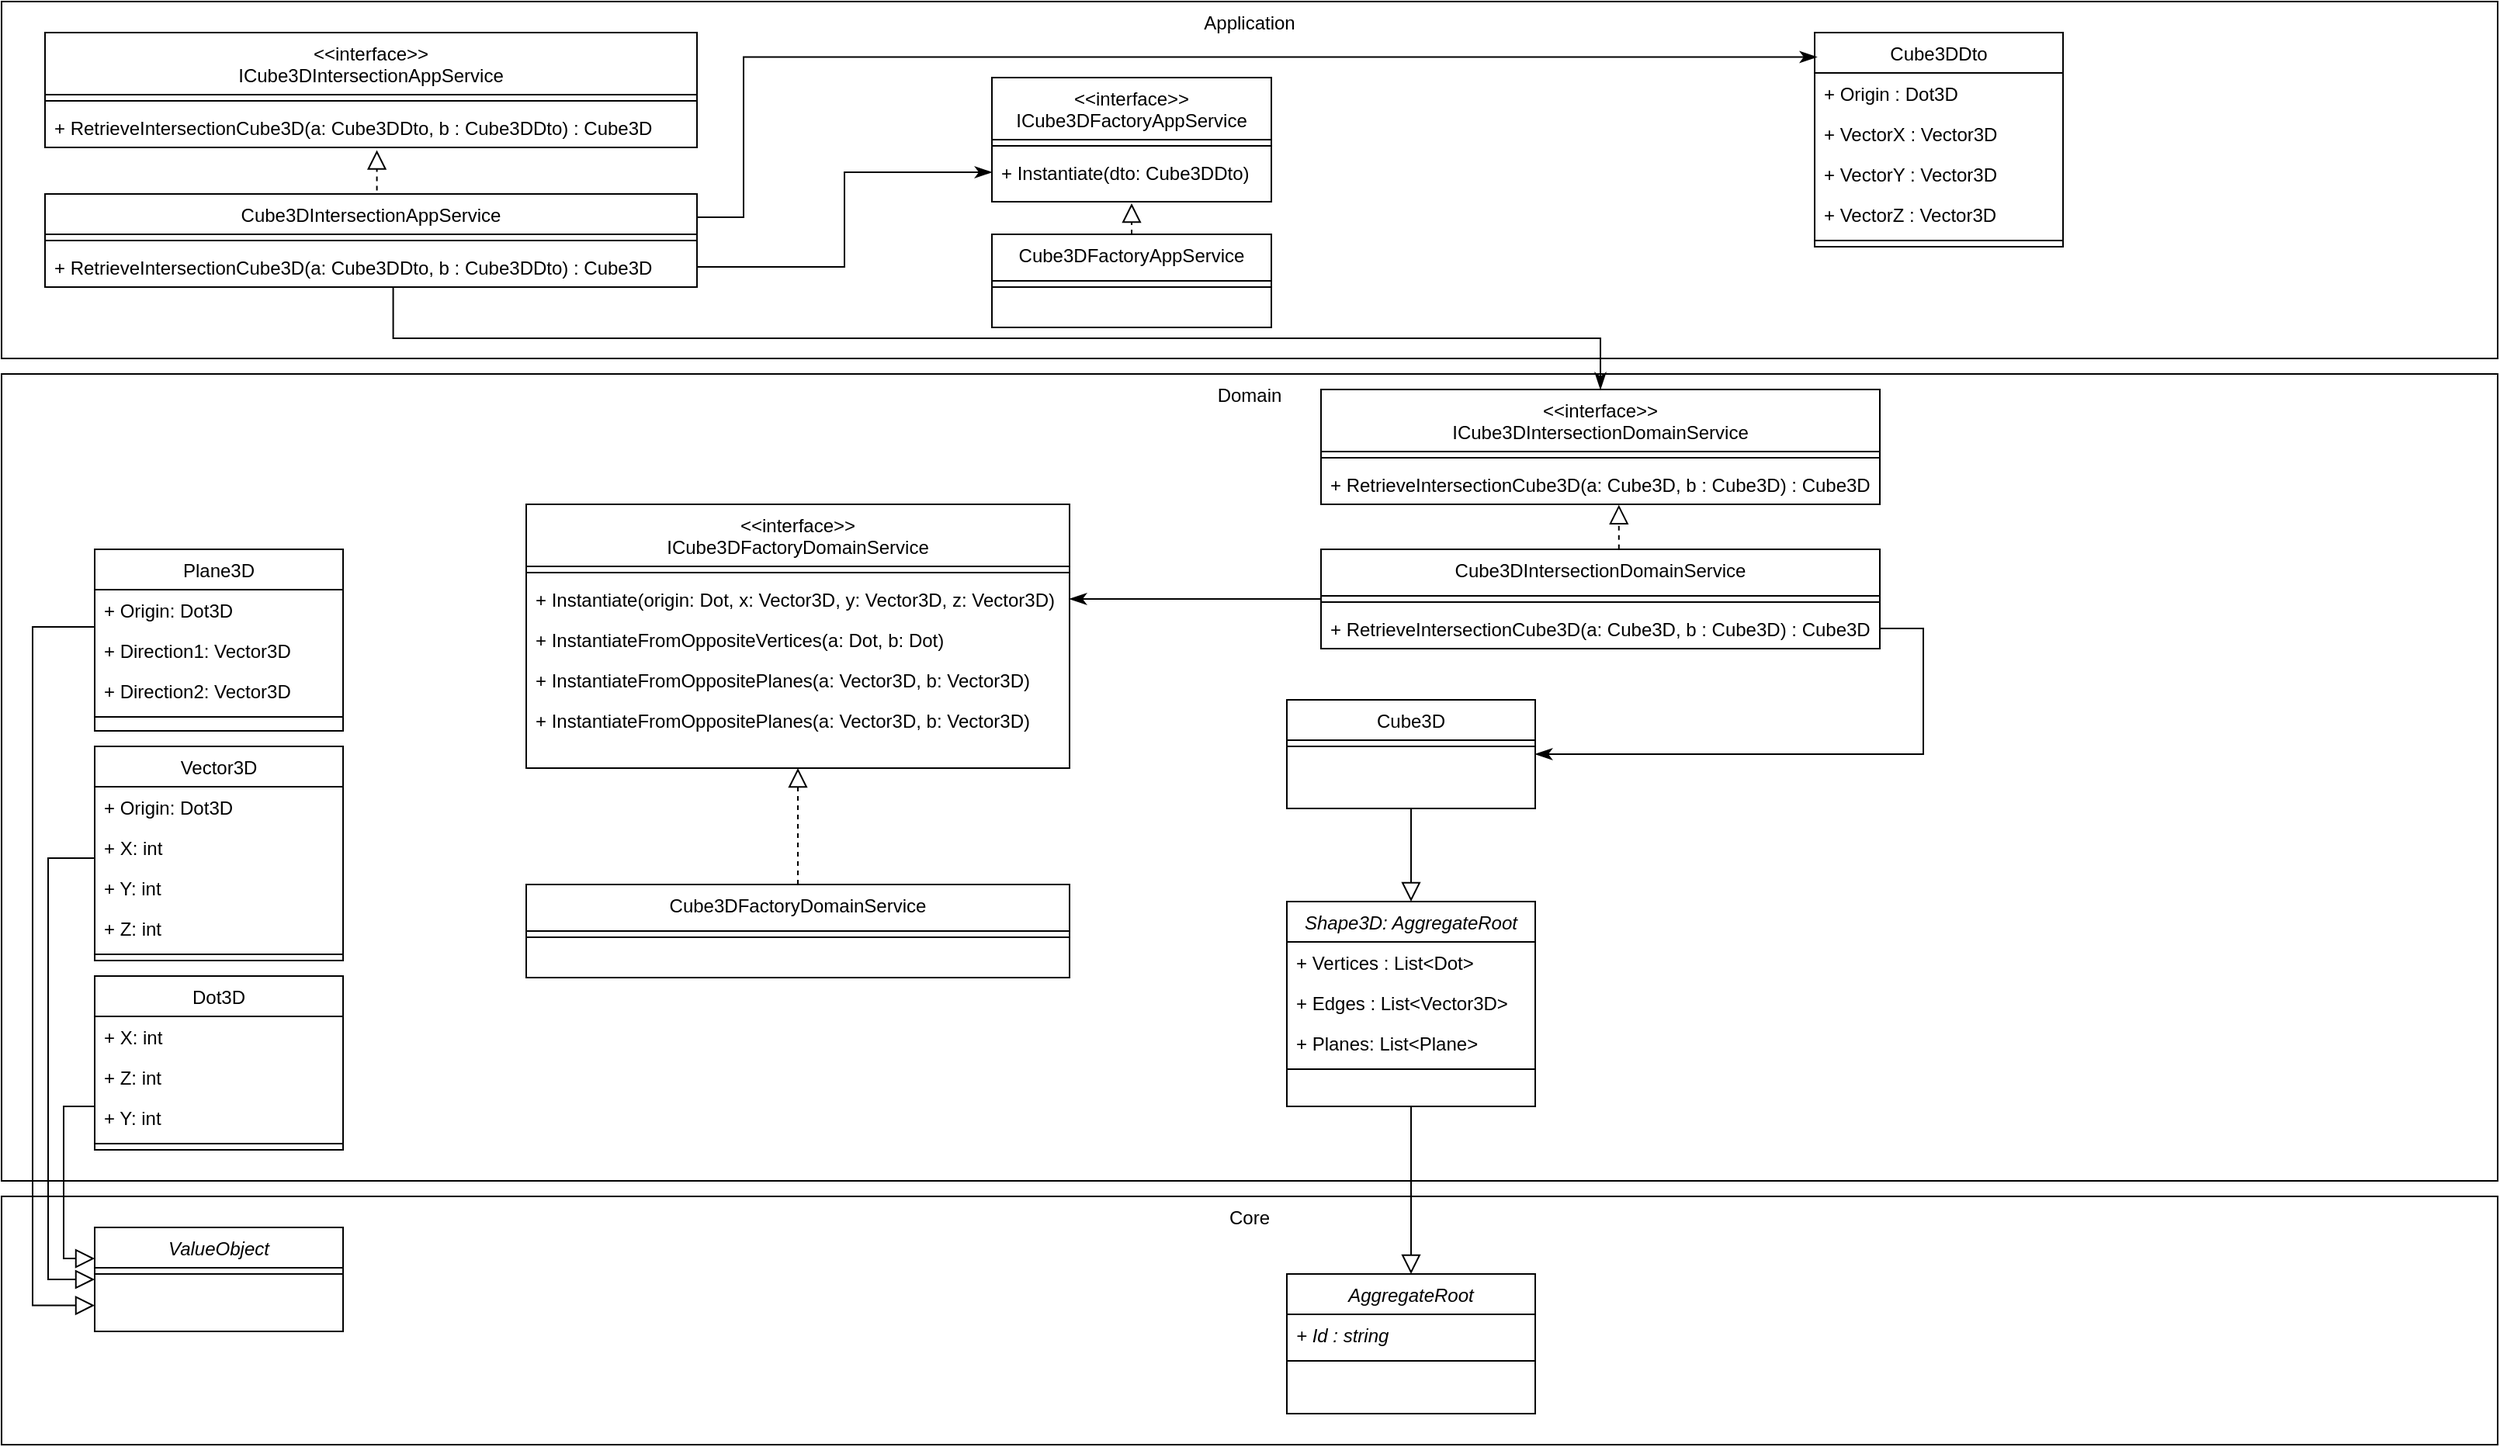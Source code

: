 <mxfile version="13.7.9" type="device"><diagram id="C5RBs43oDa-KdzZeNtuy" name="Page-1"><mxGraphModel dx="920" dy="585" grid="1" gridSize="10" guides="1" tooltips="1" connect="1" arrows="1" fold="1" page="1" pageScale="1" pageWidth="827" pageHeight="1169" math="0" shadow="0"><root><mxCell id="WIyWlLk6GJQsqaUBKTNV-0"/><mxCell id="WIyWlLk6GJQsqaUBKTNV-1" parent="WIyWlLk6GJQsqaUBKTNV-0"/><mxCell id="9ZhF-vQbe9T78uoRHSer-0" value="Domain" style="rounded=0;html=1;align=center;verticalAlign=top;labelBackgroundColor=none;whiteSpace=wrap;" parent="WIyWlLk6GJQsqaUBKTNV-1" vertex="1"><mxGeometry x="12" y="300" width="1608" height="520" as="geometry"/></mxCell><mxCell id="9ZhF-vQbe9T78uoRHSer-1" value="Application" style="rounded=0;html=1;align=center;verticalAlign=top;labelBackgroundColor=none;whiteSpace=wrap;" parent="WIyWlLk6GJQsqaUBKTNV-1" vertex="1"><mxGeometry x="12" y="60" width="1608" height="230" as="geometry"/></mxCell><mxCell id="9ZhF-vQbe9T78uoRHSer-47" value="&lt;&lt;interface&gt;&gt;&#10;ICube3DIntersectionDomainService" style="swimlane;fontStyle=0;align=center;verticalAlign=top;childLayout=stackLayout;horizontal=1;startSize=40;horizontalStack=0;resizeParent=1;resizeLast=0;collapsible=1;marginBottom=0;rounded=0;shadow=0;strokeWidth=1;" parent="WIyWlLk6GJQsqaUBKTNV-1" vertex="1"><mxGeometry x="862" y="310" width="360" height="74" as="geometry"><mxRectangle x="340" y="380" width="170" height="26" as="alternateBounds"/></mxGeometry></mxCell><mxCell id="9ZhF-vQbe9T78uoRHSer-48" value="" style="line;html=1;strokeWidth=1;align=left;verticalAlign=middle;spacingTop=-1;spacingLeft=3;spacingRight=3;rotatable=0;labelPosition=right;points=[];portConstraint=eastwest;" parent="9ZhF-vQbe9T78uoRHSer-47" vertex="1"><mxGeometry y="40" width="360" height="8" as="geometry"/></mxCell><mxCell id="9ZhF-vQbe9T78uoRHSer-49" value="+ RetrieveIntersectionCube3D(a: Cube3D, b : Cube3D) : Cube3D" style="text;align=left;verticalAlign=top;spacingLeft=4;spacingRight=4;overflow=hidden;rotatable=0;points=[[0,0.5],[1,0.5]];portConstraint=eastwest;rounded=0;shadow=0;html=0;" parent="9ZhF-vQbe9T78uoRHSer-47" vertex="1"><mxGeometry y="48" width="360" height="26" as="geometry"/></mxCell><mxCell id="9ZhF-vQbe9T78uoRHSer-92" value="&lt;&lt;interface&gt;&gt;&#10;ICube3DIntersectionAppService" style="swimlane;fontStyle=0;align=center;verticalAlign=top;childLayout=stackLayout;horizontal=1;startSize=40;horizontalStack=0;resizeParent=1;resizeLast=0;collapsible=1;marginBottom=0;rounded=0;shadow=0;strokeWidth=1;" parent="WIyWlLk6GJQsqaUBKTNV-1" vertex="1"><mxGeometry x="40" y="80" width="420" height="74" as="geometry"><mxRectangle x="340" y="380" width="170" height="26" as="alternateBounds"/></mxGeometry></mxCell><mxCell id="9ZhF-vQbe9T78uoRHSer-93" value="" style="line;html=1;strokeWidth=1;align=left;verticalAlign=middle;spacingTop=-1;spacingLeft=3;spacingRight=3;rotatable=0;labelPosition=right;points=[];portConstraint=eastwest;" parent="9ZhF-vQbe9T78uoRHSer-92" vertex="1"><mxGeometry y="40" width="420" height="8" as="geometry"/></mxCell><mxCell id="9ZhF-vQbe9T78uoRHSer-94" value="+ RetrieveIntersectionCube3D(a: Cube3DDto, b : Cube3DDto) : Cube3D" style="text;align=left;verticalAlign=top;spacingLeft=4;spacingRight=4;overflow=hidden;rotatable=0;points=[[0,0.5],[1,0.5]];portConstraint=eastwest;rounded=0;shadow=0;html=0;" parent="9ZhF-vQbe9T78uoRHSer-92" vertex="1"><mxGeometry y="48" width="420" height="26" as="geometry"/></mxCell><mxCell id="9ZhF-vQbe9T78uoRHSer-95" style="edgeStyle=orthogonalEdgeStyle;rounded=0;orthogonalLoop=1;jettySize=auto;html=1;exitX=0.5;exitY=0;exitDx=0;exitDy=0;entryX=0.509;entryY=1.067;entryDx=0;entryDy=0;entryPerimeter=0;dashed=1;endArrow=block;endFill=0;endSize=10;strokeWidth=1;" parent="WIyWlLk6GJQsqaUBKTNV-1" source="9ZhF-vQbe9T78uoRHSer-51" target="9ZhF-vQbe9T78uoRHSer-94" edge="1"><mxGeometry relative="1" as="geometry"/></mxCell><mxCell id="9ZhF-vQbe9T78uoRHSer-96" style="edgeStyle=orthogonalEdgeStyle;rounded=0;orthogonalLoop=1;jettySize=auto;html=1;exitX=1;exitY=0.5;exitDx=0;exitDy=0;entryX=0;entryY=0.5;entryDx=0;entryDy=0;endArrow=classicThin;endFill=1;endSize=8;strokeWidth=1;" parent="WIyWlLk6GJQsqaUBKTNV-1" source="9ZhF-vQbe9T78uoRHSer-53" target="9ZhF-vQbe9T78uoRHSer-99" edge="1"><mxGeometry relative="1" as="geometry"/></mxCell><mxCell id="9ZhF-vQbe9T78uoRHSer-51" value="Cube3DIntersectionAppService" style="swimlane;fontStyle=0;align=center;verticalAlign=top;childLayout=stackLayout;horizontal=1;startSize=26;horizontalStack=0;resizeParent=1;resizeLast=0;collapsible=1;marginBottom=0;rounded=0;shadow=0;strokeWidth=1;" parent="WIyWlLk6GJQsqaUBKTNV-1" vertex="1"><mxGeometry x="40" y="184" width="420" height="60" as="geometry"><mxRectangle x="340" y="380" width="170" height="26" as="alternateBounds"/></mxGeometry></mxCell><mxCell id="9ZhF-vQbe9T78uoRHSer-52" value="" style="line;html=1;strokeWidth=1;align=left;verticalAlign=middle;spacingTop=-1;spacingLeft=3;spacingRight=3;rotatable=0;labelPosition=right;points=[];portConstraint=eastwest;" parent="9ZhF-vQbe9T78uoRHSer-51" vertex="1"><mxGeometry y="26" width="420" height="8" as="geometry"/></mxCell><mxCell id="9ZhF-vQbe9T78uoRHSer-53" value="+ RetrieveIntersectionCube3D(a: Cube3DDto, b : Cube3DDto) : Cube3D" style="text;align=left;verticalAlign=top;spacingLeft=4;spacingRight=4;overflow=hidden;rotatable=0;points=[[0,0.5],[1,0.5]];portConstraint=eastwest;rounded=0;shadow=0;html=0;" parent="9ZhF-vQbe9T78uoRHSer-51" vertex="1"><mxGeometry y="34" width="420" height="26" as="geometry"/></mxCell><mxCell id="9ZhF-vQbe9T78uoRHSer-57" value="Cube3DDto" style="swimlane;fontStyle=0;align=center;verticalAlign=top;childLayout=stackLayout;horizontal=1;startSize=26;horizontalStack=0;resizeParent=1;resizeLast=0;collapsible=1;marginBottom=0;rounded=0;shadow=0;strokeWidth=1;" parent="WIyWlLk6GJQsqaUBKTNV-1" vertex="1"><mxGeometry x="1180" y="80" width="160" height="138" as="geometry"><mxRectangle x="340" y="380" width="170" height="26" as="alternateBounds"/></mxGeometry></mxCell><mxCell id="9ZhF-vQbe9T78uoRHSer-59" value="+ Origin : Dot3D" style="text;align=left;verticalAlign=top;spacingLeft=4;spacingRight=4;overflow=hidden;rotatable=0;points=[[0,0.5],[1,0.5]];portConstraint=eastwest;rounded=0;shadow=0;html=0;" parent="9ZhF-vQbe9T78uoRHSer-57" vertex="1"><mxGeometry y="26" width="160" height="26" as="geometry"/></mxCell><mxCell id="9ZhF-vQbe9T78uoRHSer-60" value="+ VectorX : Vector3D" style="text;align=left;verticalAlign=top;spacingLeft=4;spacingRight=4;overflow=hidden;rotatable=0;points=[[0,0.5],[1,0.5]];portConstraint=eastwest;rounded=0;shadow=0;html=0;" parent="9ZhF-vQbe9T78uoRHSer-57" vertex="1"><mxGeometry y="52" width="160" height="26" as="geometry"/></mxCell><mxCell id="9ZhF-vQbe9T78uoRHSer-61" value="+ VectorY : Vector3D" style="text;align=left;verticalAlign=top;spacingLeft=4;spacingRight=4;overflow=hidden;rotatable=0;points=[[0,0.5],[1,0.5]];portConstraint=eastwest;rounded=0;shadow=0;html=0;" parent="9ZhF-vQbe9T78uoRHSer-57" vertex="1"><mxGeometry y="78" width="160" height="26" as="geometry"/></mxCell><mxCell id="9ZhF-vQbe9T78uoRHSer-62" value="+ VectorZ : Vector3D" style="text;align=left;verticalAlign=top;spacingLeft=4;spacingRight=4;overflow=hidden;rotatable=0;points=[[0,0.5],[1,0.5]];portConstraint=eastwest;rounded=0;shadow=0;html=0;" parent="9ZhF-vQbe9T78uoRHSer-57" vertex="1"><mxGeometry y="104" width="160" height="26" as="geometry"/></mxCell><mxCell id="9ZhF-vQbe9T78uoRHSer-58" value="" style="line;html=1;strokeWidth=1;align=left;verticalAlign=middle;spacingTop=-1;spacingLeft=3;spacingRight=3;rotatable=0;labelPosition=right;points=[];portConstraint=eastwest;" parent="9ZhF-vQbe9T78uoRHSer-57" vertex="1"><mxGeometry y="130" width="160" height="8" as="geometry"/></mxCell><mxCell id="9ZhF-vQbe9T78uoRHSer-97" value="&lt;&lt;interface&gt;&gt;&#10;ICube3DFactoryAppService" style="swimlane;fontStyle=0;align=center;verticalAlign=top;childLayout=stackLayout;horizontal=1;startSize=40;horizontalStack=0;resizeParent=1;resizeLast=0;collapsible=1;marginBottom=0;rounded=0;shadow=0;strokeWidth=1;" parent="WIyWlLk6GJQsqaUBKTNV-1" vertex="1"><mxGeometry x="650" y="109" width="180" height="80" as="geometry"><mxRectangle x="340" y="380" width="170" height="26" as="alternateBounds"/></mxGeometry></mxCell><mxCell id="9ZhF-vQbe9T78uoRHSer-98" value="" style="line;html=1;strokeWidth=1;align=left;verticalAlign=middle;spacingTop=-1;spacingLeft=3;spacingRight=3;rotatable=0;labelPosition=right;points=[];portConstraint=eastwest;" parent="9ZhF-vQbe9T78uoRHSer-97" vertex="1"><mxGeometry y="40" width="180" height="8" as="geometry"/></mxCell><mxCell id="9ZhF-vQbe9T78uoRHSer-99" value="+ Instantiate(dto: Cube3DDto)" style="text;align=left;verticalAlign=top;spacingLeft=4;spacingRight=4;overflow=hidden;rotatable=0;points=[[0,0.5],[1,0.5]];portConstraint=eastwest;rounded=0;shadow=0;html=0;" parent="9ZhF-vQbe9T78uoRHSer-97" vertex="1"><mxGeometry y="48" width="180" height="26" as="geometry"/></mxCell><mxCell id="9ZhF-vQbe9T78uoRHSer-13" value="Core" style="rounded=0;html=1;align=center;verticalAlign=top;labelBackgroundColor=none;whiteSpace=wrap;" parent="WIyWlLk6GJQsqaUBKTNV-1" vertex="1"><mxGeometry x="12" y="830" width="1608" height="160" as="geometry"/></mxCell><mxCell id="9ZhF-vQbe9T78uoRHSer-24" value="ValueObject" style="swimlane;fontStyle=2;align=center;verticalAlign=top;childLayout=stackLayout;horizontal=1;startSize=26;horizontalStack=0;resizeParent=1;resizeLast=0;collapsible=1;marginBottom=0;rounded=0;shadow=0;strokeWidth=1;" parent="WIyWlLk6GJQsqaUBKTNV-1" vertex="1"><mxGeometry x="72" y="850" width="160" height="67" as="geometry"><mxRectangle x="550" y="140" width="160" height="26" as="alternateBounds"/></mxGeometry></mxCell><mxCell id="9ZhF-vQbe9T78uoRHSer-26" value="" style="line;html=1;strokeWidth=1;align=left;verticalAlign=middle;spacingTop=-1;spacingLeft=3;spacingRight=3;rotatable=0;labelPosition=right;points=[];portConstraint=eastwest;" parent="9ZhF-vQbe9T78uoRHSer-24" vertex="1"><mxGeometry y="26" width="160" height="8" as="geometry"/></mxCell><mxCell id="zkfFHV4jXpPFQw0GAbJ--16" value="" style="endArrow=block;endSize=10;endFill=0;shadow=0;strokeWidth=1;rounded=0;edgeStyle=elbowEdgeStyle;elbow=vertical;entryX=0.5;entryY=0;entryDx=0;entryDy=0;exitX=0.5;exitY=1;exitDx=0;exitDy=0;" parent="WIyWlLk6GJQsqaUBKTNV-1" source="zkfFHV4jXpPFQw0GAbJ--13" target="9ZhF-vQbe9T78uoRHSer-3" edge="1"><mxGeometry width="160" relative="1" as="geometry"><mxPoint x="212" y="968" as="sourcePoint"/><mxPoint x="312" y="866" as="targetPoint"/><Array as="points"><mxPoint x="930" y="600"/></Array></mxGeometry></mxCell><mxCell id="9ZhF-vQbe9T78uoRHSer-33" style="edgeStyle=orthogonalEdgeStyle;rounded=0;orthogonalLoop=1;jettySize=auto;html=1;exitX=0;exitY=0.75;exitDx=0;exitDy=0;entryX=0;entryY=0.299;entryDx=0;entryDy=0;endArrow=block;endFill=0;endSize=10;entryPerimeter=0;" parent="WIyWlLk6GJQsqaUBKTNV-1" source="9ZhF-vQbe9T78uoRHSer-27" target="9ZhF-vQbe9T78uoRHSer-24" edge="1"><mxGeometry relative="1" as="geometry"/></mxCell><mxCell id="9ZhF-vQbe9T78uoRHSer-34" style="edgeStyle=orthogonalEdgeStyle;rounded=0;orthogonalLoop=1;jettySize=auto;html=1;exitX=0;exitY=0.75;exitDx=0;exitDy=0;entryX=0;entryY=0.5;entryDx=0;entryDy=0;endArrow=block;endFill=0;endSize=10;strokeWidth=1;" parent="WIyWlLk6GJQsqaUBKTNV-1" source="9ZhF-vQbe9T78uoRHSer-31" target="9ZhF-vQbe9T78uoRHSer-24" edge="1"><mxGeometry relative="1" as="geometry"><Array as="points"><mxPoint x="42" y="612"/><mxPoint x="42" y="883"/></Array></mxGeometry></mxCell><mxCell id="9ZhF-vQbe9T78uoRHSer-36" style="edgeStyle=orthogonalEdgeStyle;rounded=0;orthogonalLoop=1;jettySize=auto;html=1;exitX=0;exitY=0.75;exitDx=0;exitDy=0;entryX=0;entryY=0.75;entryDx=0;entryDy=0;endArrow=block;endFill=0;endSize=10;strokeWidth=1;" parent="WIyWlLk6GJQsqaUBKTNV-1" source="9ZhF-vQbe9T78uoRHSer-29" target="9ZhF-vQbe9T78uoRHSer-24" edge="1"><mxGeometry relative="1" as="geometry"><Array as="points"><mxPoint x="32" y="463"/><mxPoint x="32" y="900"/></Array></mxGeometry></mxCell><mxCell id="9ZhF-vQbe9T78uoRHSer-37" value="" style="endArrow=block;endSize=10;endFill=0;shadow=0;strokeWidth=1;rounded=0;edgeStyle=elbowEdgeStyle;elbow=vertical;entryX=0.5;entryY=0;entryDx=0;entryDy=0;exitX=0.5;exitY=1;exitDx=0;exitDy=0;" parent="WIyWlLk6GJQsqaUBKTNV-1" source="9ZhF-vQbe9T78uoRHSer-3" target="9ZhF-vQbe9T78uoRHSer-14" edge="1"><mxGeometry width="160" relative="1" as="geometry"><mxPoint x="372.0" y="870" as="sourcePoint"/><mxPoint x="552.0" y="905" as="targetPoint"/><Array as="points"><mxPoint x="890" y="810"/></Array></mxGeometry></mxCell><mxCell id="9ZhF-vQbe9T78uoRHSer-56" style="edgeStyle=orthogonalEdgeStyle;rounded=0;orthogonalLoop=1;jettySize=auto;html=1;endArrow=classicThin;endFill=1;endSize=8;strokeWidth=1;exitX=0.534;exitY=0.98;exitDx=0;exitDy=0;exitPerimeter=0;" parent="WIyWlLk6GJQsqaUBKTNV-1" source="9ZhF-vQbe9T78uoRHSer-53" target="9ZhF-vQbe9T78uoRHSer-47" edge="1"><mxGeometry relative="1" as="geometry"><mxPoint x="252" y="270" as="sourcePoint"/></mxGeometry></mxCell><mxCell id="9ZhF-vQbe9T78uoRHSer-54" style="edgeStyle=orthogonalEdgeStyle;rounded=0;orthogonalLoop=1;jettySize=auto;html=1;exitX=1;exitY=0.5;exitDx=0;exitDy=0;entryX=1;entryY=0.5;entryDx=0;entryDy=0;endArrow=classicThin;endFill=1;endSize=8;strokeWidth=1;" parent="WIyWlLk6GJQsqaUBKTNV-1" source="9ZhF-vQbe9T78uoRHSer-67" target="zkfFHV4jXpPFQw0GAbJ--13" edge="1"><mxGeometry relative="1" as="geometry"><mxPoint x="1512.5" y="500" as="targetPoint"/><Array as="points"><mxPoint x="1250" y="464"/><mxPoint x="1250" y="545"/></Array></mxGeometry></mxCell><mxCell id="9ZhF-vQbe9T78uoRHSer-55" style="edgeStyle=orthogonalEdgeStyle;rounded=0;orthogonalLoop=1;jettySize=auto;html=1;exitX=0;exitY=0.5;exitDx=0;exitDy=0;entryX=1;entryY=0.5;entryDx=0;entryDy=0;endArrow=classicThin;endFill=1;endSize=8;strokeWidth=1;" parent="WIyWlLk6GJQsqaUBKTNV-1" source="9ZhF-vQbe9T78uoRHSer-65" target="9ZhF-vQbe9T78uoRHSer-87" edge="1"><mxGeometry relative="1" as="geometry"><mxPoint x="432" y="380" as="sourcePoint"/><mxPoint x="492" y="493" as="targetPoint"/><Array as="points"><mxPoint x="830" y="445"/><mxPoint x="830" y="445"/></Array></mxGeometry></mxCell><mxCell id="9ZhF-vQbe9T78uoRHSer-63" style="edgeStyle=orthogonalEdgeStyle;rounded=0;orthogonalLoop=1;jettySize=auto;html=1;exitX=1;exitY=0.25;exitDx=0;exitDy=0;entryX=0.009;entryY=0.114;entryDx=0;entryDy=0;endArrow=classicThin;endFill=1;endSize=8;strokeWidth=1;entryPerimeter=0;" parent="WIyWlLk6GJQsqaUBKTNV-1" source="9ZhF-vQbe9T78uoRHSer-51" target="9ZhF-vQbe9T78uoRHSer-57" edge="1"><mxGeometry relative="1" as="geometry"><Array as="points"><mxPoint x="490" y="199"/><mxPoint x="490" y="96"/></Array></mxGeometry></mxCell><mxCell id="9ZhF-vQbe9T78uoRHSer-69" style="edgeStyle=orthogonalEdgeStyle;rounded=0;orthogonalLoop=1;jettySize=auto;html=1;exitX=0.5;exitY=0;exitDx=0;exitDy=0;entryX=0.533;entryY=1.013;entryDx=0;entryDy=0;entryPerimeter=0;dashed=1;endArrow=block;endFill=0;endSize=10;strokeWidth=1;" parent="WIyWlLk6GJQsqaUBKTNV-1" source="9ZhF-vQbe9T78uoRHSer-65" target="9ZhF-vQbe9T78uoRHSer-49" edge="1"><mxGeometry relative="1" as="geometry"/></mxCell><mxCell id="9ZhF-vQbe9T78uoRHSer-14" value="AggregateRoot" style="swimlane;fontStyle=2;align=center;verticalAlign=top;childLayout=stackLayout;horizontal=1;startSize=26;horizontalStack=0;resizeParent=1;resizeLast=0;collapsible=1;marginBottom=0;rounded=0;shadow=0;strokeWidth=1;" parent="WIyWlLk6GJQsqaUBKTNV-1" vertex="1"><mxGeometry x="840" y="880" width="160" height="90" as="geometry"><mxRectangle x="550" y="140" width="160" height="26" as="alternateBounds"/></mxGeometry></mxCell><mxCell id="9ZhF-vQbe9T78uoRHSer-15" value="+ Id : string" style="text;align=left;verticalAlign=top;spacingLeft=4;spacingRight=4;overflow=hidden;rotatable=0;points=[[0,0.5],[1,0.5]];portConstraint=eastwest;fontStyle=2" parent="9ZhF-vQbe9T78uoRHSer-14" vertex="1"><mxGeometry y="26" width="160" height="26" as="geometry"/></mxCell><mxCell id="9ZhF-vQbe9T78uoRHSer-20" value="" style="line;html=1;strokeWidth=1;align=left;verticalAlign=middle;spacingTop=-1;spacingLeft=3;spacingRight=3;rotatable=0;labelPosition=right;points=[];portConstraint=eastwest;" parent="9ZhF-vQbe9T78uoRHSer-14" vertex="1"><mxGeometry y="52" width="160" height="8" as="geometry"/></mxCell><mxCell id="9ZhF-vQbe9T78uoRHSer-3" value="Shape3D: AggregateRoot" style="swimlane;fontStyle=2;align=center;verticalAlign=top;childLayout=stackLayout;horizontal=1;startSize=26;horizontalStack=0;resizeParent=1;resizeLast=0;collapsible=1;marginBottom=0;rounded=0;shadow=0;strokeWidth=1;" parent="WIyWlLk6GJQsqaUBKTNV-1" vertex="1"><mxGeometry x="840" y="640" width="160" height="132" as="geometry"><mxRectangle x="550" y="140" width="160" height="26" as="alternateBounds"/></mxGeometry></mxCell><mxCell id="9ZhF-vQbe9T78uoRHSer-6" value="+ Vertices : List&lt;Dot&gt;" style="text;align=left;verticalAlign=top;spacingLeft=4;spacingRight=4;overflow=hidden;rotatable=0;points=[[0,0.5],[1,0.5]];portConstraint=eastwest;rounded=0;shadow=0;html=0;" parent="9ZhF-vQbe9T78uoRHSer-3" vertex="1"><mxGeometry y="26" width="160" height="26" as="geometry"/></mxCell><mxCell id="9ZhF-vQbe9T78uoRHSer-7" value="+ Edges : List&lt;Vector3D&gt;" style="text;align=left;verticalAlign=top;spacingLeft=4;spacingRight=4;overflow=hidden;rotatable=0;points=[[0,0.5],[1,0.5]];portConstraint=eastwest;rounded=0;shadow=0;html=0;" parent="9ZhF-vQbe9T78uoRHSer-3" vertex="1"><mxGeometry y="52" width="160" height="26" as="geometry"/></mxCell><mxCell id="9ZhF-vQbe9T78uoRHSer-8" value="+ Planes: List&lt;Plane&gt;" style="text;align=left;verticalAlign=top;spacingLeft=4;spacingRight=4;overflow=hidden;rotatable=0;points=[[0,0.5],[1,0.5]];portConstraint=eastwest;rounded=0;shadow=0;html=0;" parent="9ZhF-vQbe9T78uoRHSer-3" vertex="1"><mxGeometry y="78" width="160" height="26" as="geometry"/></mxCell><mxCell id="9ZhF-vQbe9T78uoRHSer-9" value="" style="line;html=1;strokeWidth=1;align=left;verticalAlign=middle;spacingTop=-1;spacingLeft=3;spacingRight=3;rotatable=0;labelPosition=right;points=[];portConstraint=eastwest;" parent="9ZhF-vQbe9T78uoRHSer-3" vertex="1"><mxGeometry y="104" width="160" height="8" as="geometry"/></mxCell><mxCell id="zkfFHV4jXpPFQw0GAbJ--13" value="Cube3D" style="swimlane;fontStyle=0;align=center;verticalAlign=top;childLayout=stackLayout;horizontal=1;startSize=26;horizontalStack=0;resizeParent=1;resizeLast=0;collapsible=1;marginBottom=0;rounded=0;shadow=0;strokeWidth=1;" parent="WIyWlLk6GJQsqaUBKTNV-1" vertex="1"><mxGeometry x="840" y="510" width="160" height="70" as="geometry"><mxRectangle x="340" y="380" width="170" height="26" as="alternateBounds"/></mxGeometry></mxCell><mxCell id="zkfFHV4jXpPFQw0GAbJ--15" value="" style="line;html=1;strokeWidth=1;align=left;verticalAlign=middle;spacingTop=-1;spacingLeft=3;spacingRight=3;rotatable=0;labelPosition=right;points=[];portConstraint=eastwest;" parent="zkfFHV4jXpPFQw0GAbJ--13" vertex="1"><mxGeometry y="26" width="160" height="8" as="geometry"/></mxCell><mxCell id="9ZhF-vQbe9T78uoRHSer-91" style="edgeStyle=orthogonalEdgeStyle;rounded=0;orthogonalLoop=1;jettySize=auto;html=1;exitX=0.5;exitY=0;exitDx=0;exitDy=0;entryX=0.5;entryY=1;entryDx=0;entryDy=0;dashed=1;endArrow=block;endFill=0;endSize=10;strokeWidth=1;" parent="WIyWlLk6GJQsqaUBKTNV-1" source="9ZhF-vQbe9T78uoRHSer-79" target="9ZhF-vQbe9T78uoRHSer-85" edge="1"><mxGeometry relative="1" as="geometry"/></mxCell><mxCell id="9ZhF-vQbe9T78uoRHSer-85" value="&lt;&lt;interface&gt;&gt;&#10;ICube3DFactoryDomainService" style="swimlane;fontStyle=0;align=center;verticalAlign=top;childLayout=stackLayout;horizontal=1;startSize=40;horizontalStack=0;resizeParent=1;resizeLast=0;collapsible=1;marginBottom=0;rounded=0;shadow=0;strokeWidth=1;" parent="WIyWlLk6GJQsqaUBKTNV-1" vertex="1"><mxGeometry x="350" y="384" width="350" height="170" as="geometry"><mxRectangle x="340" y="380" width="170" height="26" as="alternateBounds"/></mxGeometry></mxCell><mxCell id="9ZhF-vQbe9T78uoRHSer-86" value="" style="line;html=1;strokeWidth=1;align=left;verticalAlign=middle;spacingTop=-1;spacingLeft=3;spacingRight=3;rotatable=0;labelPosition=right;points=[];portConstraint=eastwest;" parent="9ZhF-vQbe9T78uoRHSer-85" vertex="1"><mxGeometry y="40" width="350" height="8" as="geometry"/></mxCell><mxCell id="9ZhF-vQbe9T78uoRHSer-87" value="+ Instantiate(origin: Dot, x: Vector3D, y: Vector3D, z: Vector3D)" style="text;align=left;verticalAlign=top;spacingLeft=4;spacingRight=4;overflow=hidden;rotatable=0;points=[[0,0.5],[1,0.5]];portConstraint=eastwest;rounded=0;shadow=0;html=0;" parent="9ZhF-vQbe9T78uoRHSer-85" vertex="1"><mxGeometry y="48" width="350" height="26" as="geometry"/></mxCell><mxCell id="9ZhF-vQbe9T78uoRHSer-88" value="+ InstantiateFromOppositeVertices(a: Dot, b: Dot)" style="text;align=left;verticalAlign=top;spacingLeft=4;spacingRight=4;overflow=hidden;rotatable=0;points=[[0,0.5],[1,0.5]];portConstraint=eastwest;rounded=0;shadow=0;html=0;" parent="9ZhF-vQbe9T78uoRHSer-85" vertex="1"><mxGeometry y="74" width="350" height="26" as="geometry"/></mxCell><mxCell id="9ZhF-vQbe9T78uoRHSer-89" value="+ InstantiateFromOppositePlanes(a: Vector3D, b: Vector3D)" style="text;align=left;verticalAlign=top;spacingLeft=4;spacingRight=4;overflow=hidden;rotatable=0;points=[[0,0.5],[1,0.5]];portConstraint=eastwest;rounded=0;shadow=0;html=0;" parent="9ZhF-vQbe9T78uoRHSer-85" vertex="1"><mxGeometry y="100" width="350" height="26" as="geometry"/></mxCell><mxCell id="9ZhF-vQbe9T78uoRHSer-90" value="+ InstantiateFromOppositePlanes(a: Vector3D, b: Vector3D)" style="text;align=left;verticalAlign=top;spacingLeft=4;spacingRight=4;overflow=hidden;rotatable=0;points=[[0,0.5],[1,0.5]];portConstraint=eastwest;rounded=0;shadow=0;html=0;" parent="9ZhF-vQbe9T78uoRHSer-85" vertex="1"><mxGeometry y="126" width="350" height="26" as="geometry"/></mxCell><mxCell id="9ZhF-vQbe9T78uoRHSer-79" value="Cube3DFactoryDomainService" style="swimlane;fontStyle=0;align=center;verticalAlign=top;childLayout=stackLayout;horizontal=1;startSize=30;horizontalStack=0;resizeParent=1;resizeLast=0;collapsible=1;marginBottom=0;rounded=0;shadow=0;strokeWidth=1;" parent="WIyWlLk6GJQsqaUBKTNV-1" vertex="1"><mxGeometry x="350" y="629" width="350" height="60" as="geometry"><mxRectangle x="340" y="380" width="170" height="26" as="alternateBounds"/></mxGeometry></mxCell><mxCell id="9ZhF-vQbe9T78uoRHSer-80" value="" style="line;html=1;strokeWidth=1;align=left;verticalAlign=middle;spacingTop=-1;spacingLeft=3;spacingRight=3;rotatable=0;labelPosition=right;points=[];portConstraint=eastwest;" parent="9ZhF-vQbe9T78uoRHSer-79" vertex="1"><mxGeometry y="30" width="350" height="8" as="geometry"/></mxCell><mxCell id="9ZhF-vQbe9T78uoRHSer-65" value="Cube3DIntersectionDomainService" style="swimlane;fontStyle=0;align=center;verticalAlign=top;childLayout=stackLayout;horizontal=1;startSize=30;horizontalStack=0;resizeParent=1;resizeLast=0;collapsible=1;marginBottom=0;rounded=0;shadow=0;strokeWidth=1;" parent="WIyWlLk6GJQsqaUBKTNV-1" vertex="1"><mxGeometry x="862" y="413" width="360" height="64" as="geometry"><mxRectangle x="340" y="380" width="170" height="26" as="alternateBounds"/></mxGeometry></mxCell><mxCell id="9ZhF-vQbe9T78uoRHSer-66" value="" style="line;html=1;strokeWidth=1;align=left;verticalAlign=middle;spacingTop=-1;spacingLeft=3;spacingRight=3;rotatable=0;labelPosition=right;points=[];portConstraint=eastwest;" parent="9ZhF-vQbe9T78uoRHSer-65" vertex="1"><mxGeometry y="30" width="360" height="8" as="geometry"/></mxCell><mxCell id="9ZhF-vQbe9T78uoRHSer-67" value="+ RetrieveIntersectionCube3D(a: Cube3D, b : Cube3D) : Cube3D" style="text;align=left;verticalAlign=top;spacingLeft=4;spacingRight=4;overflow=hidden;rotatable=0;points=[[0,0.5],[1,0.5]];portConstraint=eastwest;rounded=0;shadow=0;html=0;" parent="9ZhF-vQbe9T78uoRHSer-65" vertex="1"><mxGeometry y="38" width="360" height="26" as="geometry"/></mxCell><mxCell id="9ZhF-vQbe9T78uoRHSer-104" style="edgeStyle=orthogonalEdgeStyle;rounded=0;orthogonalLoop=1;jettySize=auto;html=1;exitX=0.5;exitY=0;exitDx=0;exitDy=0;dashed=1;endArrow=block;endFill=0;endSize=10;strokeWidth=1;" parent="WIyWlLk6GJQsqaUBKTNV-1" source="9ZhF-vQbe9T78uoRHSer-105" edge="1"><mxGeometry relative="1" as="geometry"><mxPoint x="740" y="190" as="targetPoint"/></mxGeometry></mxCell><mxCell id="9ZhF-vQbe9T78uoRHSer-105" value="Cube3DFactoryAppService" style="swimlane;fontStyle=0;align=center;verticalAlign=top;childLayout=stackLayout;horizontal=1;startSize=30;horizontalStack=0;resizeParent=1;resizeLast=0;collapsible=1;marginBottom=0;rounded=0;shadow=0;strokeWidth=1;" parent="WIyWlLk6GJQsqaUBKTNV-1" vertex="1"><mxGeometry x="650" y="210" width="180" height="60" as="geometry"><mxRectangle x="340" y="380" width="170" height="26" as="alternateBounds"/></mxGeometry></mxCell><mxCell id="9ZhF-vQbe9T78uoRHSer-106" value="" style="line;html=1;strokeWidth=1;align=left;verticalAlign=middle;spacingTop=-1;spacingLeft=3;spacingRight=3;rotatable=0;labelPosition=right;points=[];portConstraint=eastwest;" parent="9ZhF-vQbe9T78uoRHSer-105" vertex="1"><mxGeometry y="30" width="180" height="8" as="geometry"/></mxCell><mxCell id="9ZhF-vQbe9T78uoRHSer-31" value="Vector3D" style="swimlane;fontStyle=0;align=center;verticalAlign=top;childLayout=stackLayout;horizontal=1;startSize=26;horizontalStack=0;resizeParent=1;resizeLast=0;collapsible=1;marginBottom=0;rounded=0;shadow=0;strokeWidth=1;" parent="WIyWlLk6GJQsqaUBKTNV-1" vertex="1"><mxGeometry x="72" y="540" width="160" height="138" as="geometry"><mxRectangle x="550" y="140" width="160" height="26" as="alternateBounds"/></mxGeometry></mxCell><mxCell id="3aGxsf_leZt4kBu77rMI-10" value="+ Origin: Dot3D" style="text;align=left;verticalAlign=top;spacingLeft=4;spacingRight=4;overflow=hidden;rotatable=0;points=[[0,0.5],[1,0.5]];portConstraint=eastwest;rounded=0;shadow=0;html=0;" vertex="1" parent="9ZhF-vQbe9T78uoRHSer-31"><mxGeometry y="26" width="160" height="26" as="geometry"/></mxCell><mxCell id="3aGxsf_leZt4kBu77rMI-3" value="+ X: int" style="text;align=left;verticalAlign=top;spacingLeft=4;spacingRight=4;overflow=hidden;rotatable=0;points=[[0,0.5],[1,0.5]];portConstraint=eastwest;rounded=0;shadow=0;html=0;" vertex="1" parent="9ZhF-vQbe9T78uoRHSer-31"><mxGeometry y="52" width="160" height="26" as="geometry"/></mxCell><mxCell id="3aGxsf_leZt4kBu77rMI-4" value="+ Y: int" style="text;align=left;verticalAlign=top;spacingLeft=4;spacingRight=4;overflow=hidden;rotatable=0;points=[[0,0.5],[1,0.5]];portConstraint=eastwest;rounded=0;shadow=0;html=0;" vertex="1" parent="9ZhF-vQbe9T78uoRHSer-31"><mxGeometry y="78" width="160" height="26" as="geometry"/></mxCell><mxCell id="3aGxsf_leZt4kBu77rMI-5" value="+ Z: int" style="text;align=left;verticalAlign=top;spacingLeft=4;spacingRight=4;overflow=hidden;rotatable=0;points=[[0,0.5],[1,0.5]];portConstraint=eastwest;rounded=0;shadow=0;html=0;" vertex="1" parent="9ZhF-vQbe9T78uoRHSer-31"><mxGeometry y="104" width="160" height="26" as="geometry"/></mxCell><mxCell id="9ZhF-vQbe9T78uoRHSer-32" value="" style="line;html=1;strokeWidth=1;align=left;verticalAlign=middle;spacingTop=-1;spacingLeft=3;spacingRight=3;rotatable=0;labelPosition=right;points=[];portConstraint=eastwest;" parent="9ZhF-vQbe9T78uoRHSer-31" vertex="1"><mxGeometry y="130" width="160" height="8" as="geometry"/></mxCell><mxCell id="9ZhF-vQbe9T78uoRHSer-29" value="Plane3D" style="swimlane;fontStyle=0;align=center;verticalAlign=top;childLayout=stackLayout;horizontal=1;startSize=26;horizontalStack=0;resizeParent=1;resizeLast=0;collapsible=1;marginBottom=0;rounded=0;shadow=0;strokeWidth=1;" parent="WIyWlLk6GJQsqaUBKTNV-1" vertex="1"><mxGeometry x="72" y="413" width="160" height="117" as="geometry"><mxRectangle x="550" y="140" width="160" height="26" as="alternateBounds"/></mxGeometry></mxCell><mxCell id="3aGxsf_leZt4kBu77rMI-7" value="+ Origin: Dot3D" style="text;align=left;verticalAlign=top;spacingLeft=4;spacingRight=4;overflow=hidden;rotatable=0;points=[[0,0.5],[1,0.5]];portConstraint=eastwest;rounded=0;shadow=0;html=0;" vertex="1" parent="9ZhF-vQbe9T78uoRHSer-29"><mxGeometry y="26" width="160" height="26" as="geometry"/></mxCell><mxCell id="3aGxsf_leZt4kBu77rMI-9" value="+ Direction1: Vector3D" style="text;align=left;verticalAlign=top;spacingLeft=4;spacingRight=4;overflow=hidden;rotatable=0;points=[[0,0.5],[1,0.5]];portConstraint=eastwest;rounded=0;shadow=0;html=0;" vertex="1" parent="9ZhF-vQbe9T78uoRHSer-29"><mxGeometry y="52" width="160" height="26" as="geometry"/></mxCell><mxCell id="3aGxsf_leZt4kBu77rMI-8" value="+ Direction2: Vector3D" style="text;align=left;verticalAlign=top;spacingLeft=4;spacingRight=4;overflow=hidden;rotatable=0;points=[[0,0.5],[1,0.5]];portConstraint=eastwest;rounded=0;shadow=0;html=0;" vertex="1" parent="9ZhF-vQbe9T78uoRHSer-29"><mxGeometry y="78" width="160" height="26" as="geometry"/></mxCell><mxCell id="9ZhF-vQbe9T78uoRHSer-30" value="" style="line;html=1;strokeWidth=1;align=left;verticalAlign=middle;spacingTop=-1;spacingLeft=3;spacingRight=3;rotatable=0;labelPosition=right;points=[];portConstraint=eastwest;" parent="9ZhF-vQbe9T78uoRHSer-29" vertex="1"><mxGeometry y="104" width="160" height="8" as="geometry"/></mxCell><mxCell id="9ZhF-vQbe9T78uoRHSer-27" value="Dot3D" style="swimlane;fontStyle=0;align=center;verticalAlign=top;childLayout=stackLayout;horizontal=1;startSize=26;horizontalStack=0;resizeParent=1;resizeLast=0;collapsible=1;marginBottom=0;rounded=0;shadow=0;strokeWidth=1;" parent="WIyWlLk6GJQsqaUBKTNV-1" vertex="1"><mxGeometry x="72" y="688" width="160" height="112" as="geometry"><mxRectangle x="550" y="140" width="160" height="26" as="alternateBounds"/></mxGeometry></mxCell><mxCell id="3aGxsf_leZt4kBu77rMI-0" value="+ X: int" style="text;align=left;verticalAlign=top;spacingLeft=4;spacingRight=4;overflow=hidden;rotatable=0;points=[[0,0.5],[1,0.5]];portConstraint=eastwest;rounded=0;shadow=0;html=0;" vertex="1" parent="9ZhF-vQbe9T78uoRHSer-27"><mxGeometry y="26" width="160" height="26" as="geometry"/></mxCell><mxCell id="3aGxsf_leZt4kBu77rMI-2" value="+ Z: int" style="text;align=left;verticalAlign=top;spacingLeft=4;spacingRight=4;overflow=hidden;rotatable=0;points=[[0,0.5],[1,0.5]];portConstraint=eastwest;rounded=0;shadow=0;html=0;" vertex="1" parent="9ZhF-vQbe9T78uoRHSer-27"><mxGeometry y="52" width="160" height="26" as="geometry"/></mxCell><mxCell id="3aGxsf_leZt4kBu77rMI-1" value="+ Y: int" style="text;align=left;verticalAlign=top;spacingLeft=4;spacingRight=4;overflow=hidden;rotatable=0;points=[[0,0.5],[1,0.5]];portConstraint=eastwest;rounded=0;shadow=0;html=0;" vertex="1" parent="9ZhF-vQbe9T78uoRHSer-27"><mxGeometry y="78" width="160" height="26" as="geometry"/></mxCell><mxCell id="9ZhF-vQbe9T78uoRHSer-28" value="" style="line;html=1;strokeWidth=1;align=left;verticalAlign=middle;spacingTop=-1;spacingLeft=3;spacingRight=3;rotatable=0;labelPosition=right;points=[];portConstraint=eastwest;" parent="9ZhF-vQbe9T78uoRHSer-27" vertex="1"><mxGeometry y="104" width="160" height="8" as="geometry"/></mxCell></root></mxGraphModel></diagram></mxfile>